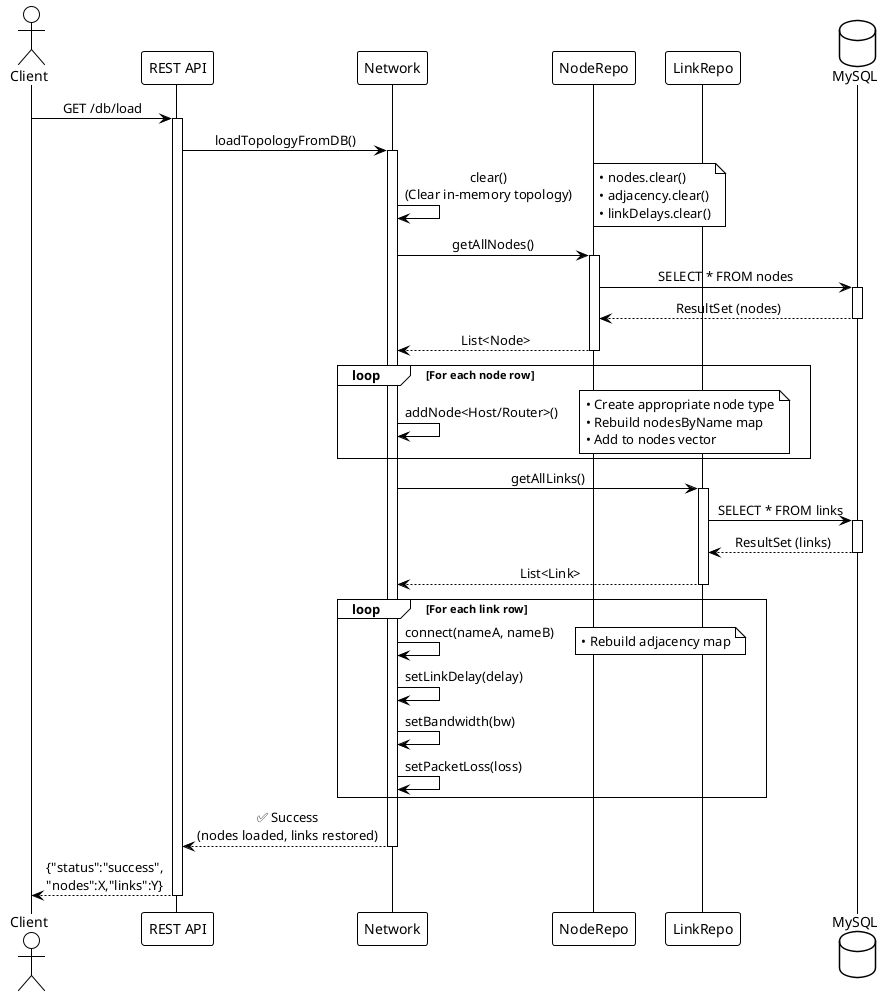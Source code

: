 @startuml load_topology_sequence
!theme plain
skinparam sequenceMessageAlign center

actor Client
participant "REST API" as API
participant "Network" as Net
participant "NodeRepo" as NodeRepo
participant "LinkRepo" as LinkRepo
database "MySQL" as DB

Client -> API : GET /db/load
activate API

API -> Net : loadTopologyFromDB()
activate Net

Net -> Net : clear()\n(Clear in-memory topology)
note right
  • nodes.clear()
  • adjacency.clear()
  • linkDelays.clear()
end note

Net -> NodeRepo : getAllNodes()
activate NodeRepo
NodeRepo -> DB : SELECT * FROM nodes
activate DB
DB --> NodeRepo : ResultSet (nodes)
deactivate DB
NodeRepo --> Net : List<Node>
deactivate NodeRepo

loop For each node row
    Net -> Net : addNode<Host/Router>()
    note right
      • Create appropriate node type
      • Rebuild nodesByName map
      • Add to nodes vector
    end note
end

Net -> LinkRepo : getAllLinks()
activate LinkRepo
LinkRepo -> DB : SELECT * FROM links
activate DB
DB --> LinkRepo : ResultSet (links)
deactivate DB
LinkRepo --> Net : List<Link>
deactivate LinkRepo

loop For each link row
    Net -> Net : connect(nameA, nameB)
    note right
      • Rebuild adjacency map
    end note
    
    Net -> Net : setLinkDelay(delay)
    Net -> Net : setBandwidth(bw)
    Net -> Net : setPacketLoss(loss)
end

Net --> API : ✅ Success\n(nodes loaded, links restored)
deactivate Net

API --> Client : {"status":"success",\n"nodes":X,"links":Y}
deactivate API

@enduml
